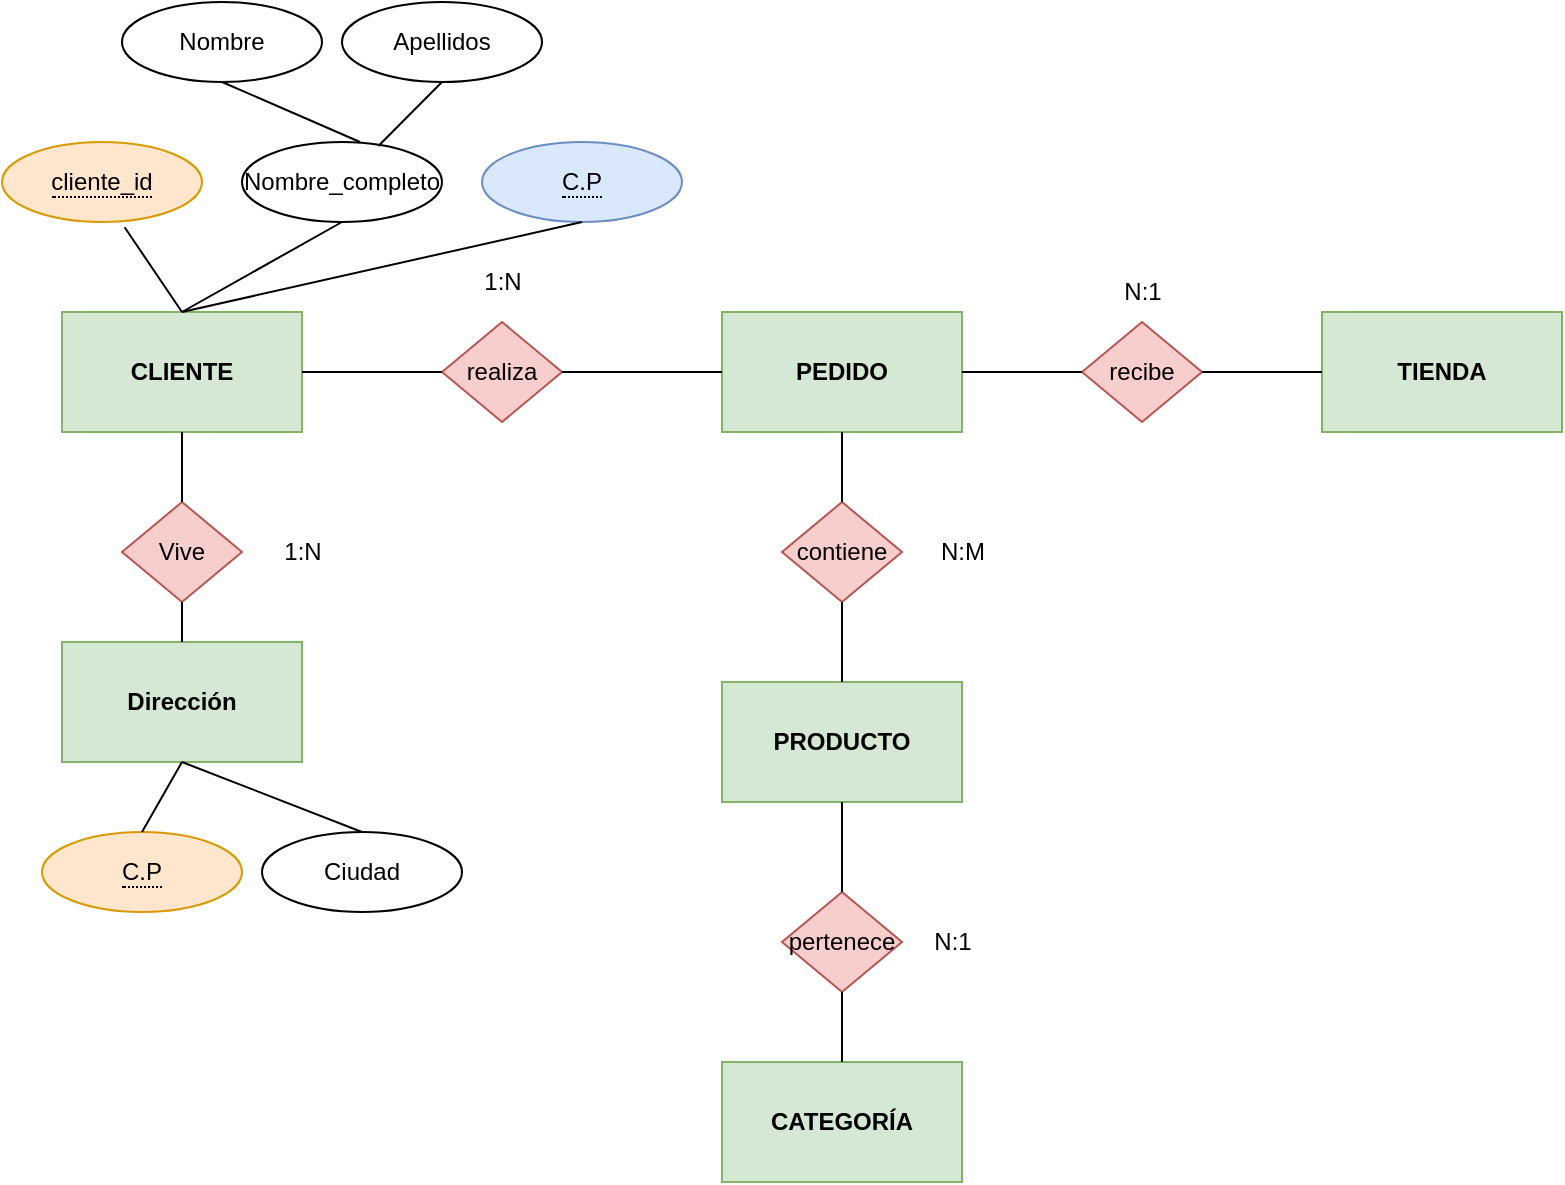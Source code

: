 <mxfile version="22.0.3" type="github">
  <diagram name="Página-1" id="FqTXyCOyq_arKu_3ZYw-">
    <mxGraphModel dx="724" dy="368" grid="1" gridSize="10" guides="1" tooltips="1" connect="1" arrows="1" fold="1" page="1" pageScale="1" pageWidth="827" pageHeight="1169" math="0" shadow="0">
      <root>
        <mxCell id="0" />
        <mxCell id="1" parent="0" />
        <mxCell id="tFy1Y8ojSwQDXsXe57pK-2" value="&lt;b&gt;CLIENTE&lt;/b&gt;" style="rounded=0;whiteSpace=wrap;html=1;fillColor=#d5e8d4;strokeColor=#82b366;" vertex="1" parent="1">
          <mxGeometry x="30" y="295" width="120" height="60" as="geometry" />
        </mxCell>
        <mxCell id="tFy1Y8ojSwQDXsXe57pK-3" value="&lt;b&gt;PRODUCTO&lt;/b&gt;" style="rounded=0;whiteSpace=wrap;html=1;fillColor=#d5e8d4;strokeColor=#82b366;" vertex="1" parent="1">
          <mxGeometry x="360" y="480" width="120" height="60" as="geometry" />
        </mxCell>
        <mxCell id="tFy1Y8ojSwQDXsXe57pK-4" value="&lt;b&gt;CATEGORÍA&lt;/b&gt;" style="rounded=0;whiteSpace=wrap;html=1;fillColor=#d5e8d4;strokeColor=#82b366;" vertex="1" parent="1">
          <mxGeometry x="360" y="670" width="120" height="60" as="geometry" />
        </mxCell>
        <mxCell id="tFy1Y8ojSwQDXsXe57pK-5" value="&lt;b&gt;PEDIDO&lt;/b&gt;" style="rounded=0;whiteSpace=wrap;html=1;fillColor=#d5e8d4;strokeColor=#82b366;" vertex="1" parent="1">
          <mxGeometry x="360" y="295" width="120" height="60" as="geometry" />
        </mxCell>
        <mxCell id="tFy1Y8ojSwQDXsXe57pK-6" value="&lt;b&gt;TIENDA&lt;/b&gt;" style="rounded=0;whiteSpace=wrap;html=1;fillColor=#d5e8d4;strokeColor=#82b366;" vertex="1" parent="1">
          <mxGeometry x="660" y="295" width="120" height="60" as="geometry" />
        </mxCell>
        <mxCell id="tFy1Y8ojSwQDXsXe57pK-7" value="realiza" style="rhombus;whiteSpace=wrap;html=1;fillColor=#f8cecc;strokeColor=#b85450;" vertex="1" parent="1">
          <mxGeometry x="220" y="300" width="60" height="50" as="geometry" />
        </mxCell>
        <mxCell id="tFy1Y8ojSwQDXsXe57pK-8" value="contiene" style="rhombus;whiteSpace=wrap;html=1;fillColor=#f8cecc;strokeColor=#b85450;" vertex="1" parent="1">
          <mxGeometry x="390" y="390" width="60" height="50" as="geometry" />
        </mxCell>
        <mxCell id="tFy1Y8ojSwQDXsXe57pK-9" value="pertenece" style="rhombus;whiteSpace=wrap;html=1;fillColor=#f8cecc;strokeColor=#b85450;" vertex="1" parent="1">
          <mxGeometry x="390" y="585" width="60" height="50" as="geometry" />
        </mxCell>
        <mxCell id="tFy1Y8ojSwQDXsXe57pK-10" value="recibe" style="rhombus;whiteSpace=wrap;html=1;fillColor=#f8cecc;strokeColor=#b85450;" vertex="1" parent="1">
          <mxGeometry x="540" y="300" width="60" height="50" as="geometry" />
        </mxCell>
        <mxCell id="tFy1Y8ojSwQDXsXe57pK-12" value="" style="endArrow=none;html=1;rounded=0;exitX=1;exitY=0.5;exitDx=0;exitDy=0;entryX=0;entryY=0.5;entryDx=0;entryDy=0;" edge="1" parent="1" source="tFy1Y8ojSwQDXsXe57pK-2" target="tFy1Y8ojSwQDXsXe57pK-7">
          <mxGeometry width="50" height="50" relative="1" as="geometry">
            <mxPoint x="170" y="320" as="sourcePoint" />
            <mxPoint x="220" y="270" as="targetPoint" />
          </mxGeometry>
        </mxCell>
        <mxCell id="tFy1Y8ojSwQDXsXe57pK-14" value="" style="endArrow=none;html=1;rounded=0;exitX=0.5;exitY=0;exitDx=0;exitDy=0;entryX=0.5;entryY=1;entryDx=0;entryDy=0;" edge="1" parent="1" source="tFy1Y8ojSwQDXsXe57pK-3" target="tFy1Y8ojSwQDXsXe57pK-8">
          <mxGeometry width="50" height="50" relative="1" as="geometry">
            <mxPoint x="310" y="460" as="sourcePoint" />
            <mxPoint x="390" y="460" as="targetPoint" />
          </mxGeometry>
        </mxCell>
        <mxCell id="tFy1Y8ojSwQDXsXe57pK-15" value="" style="endArrow=none;html=1;rounded=0;exitX=0.5;exitY=1;exitDx=0;exitDy=0;entryX=0.5;entryY=0;entryDx=0;entryDy=0;" edge="1" parent="1" source="tFy1Y8ojSwQDXsXe57pK-9" target="tFy1Y8ojSwQDXsXe57pK-4">
          <mxGeometry width="50" height="50" relative="1" as="geometry">
            <mxPoint x="480" y="640" as="sourcePoint" />
            <mxPoint x="560" y="640" as="targetPoint" />
          </mxGeometry>
        </mxCell>
        <mxCell id="tFy1Y8ojSwQDXsXe57pK-16" value="" style="endArrow=none;html=1;rounded=0;exitX=0.5;exitY=1;exitDx=0;exitDy=0;entryX=0.5;entryY=0;entryDx=0;entryDy=0;" edge="1" parent="1" source="tFy1Y8ojSwQDXsXe57pK-5" target="tFy1Y8ojSwQDXsXe57pK-8">
          <mxGeometry width="50" height="50" relative="1" as="geometry">
            <mxPoint x="480" y="400" as="sourcePoint" />
            <mxPoint x="560" y="400" as="targetPoint" />
          </mxGeometry>
        </mxCell>
        <mxCell id="tFy1Y8ojSwQDXsXe57pK-17" value="" style="endArrow=none;html=1;rounded=0;exitX=1;exitY=0.5;exitDx=0;exitDy=0;entryX=0;entryY=0.5;entryDx=0;entryDy=0;" edge="1" parent="1" source="tFy1Y8ojSwQDXsXe57pK-10" target="tFy1Y8ojSwQDXsXe57pK-6">
          <mxGeometry width="50" height="50" relative="1" as="geometry">
            <mxPoint x="590" y="370" as="sourcePoint" />
            <mxPoint x="670" y="370" as="targetPoint" />
          </mxGeometry>
        </mxCell>
        <mxCell id="tFy1Y8ojSwQDXsXe57pK-18" value="" style="endArrow=none;html=1;rounded=0;exitX=1;exitY=0.5;exitDx=0;exitDy=0;entryX=0;entryY=0.5;entryDx=0;entryDy=0;" edge="1" parent="1" source="tFy1Y8ojSwQDXsXe57pK-7" target="tFy1Y8ojSwQDXsXe57pK-5">
          <mxGeometry width="50" height="50" relative="1" as="geometry">
            <mxPoint x="260" y="414.5" as="sourcePoint" />
            <mxPoint x="340" y="414.5" as="targetPoint" />
          </mxGeometry>
        </mxCell>
        <mxCell id="tFy1Y8ojSwQDXsXe57pK-19" value="" style="endArrow=none;html=1;rounded=0;exitX=1;exitY=0.5;exitDx=0;exitDy=0;entryX=0;entryY=0.5;entryDx=0;entryDy=0;" edge="1" parent="1" source="tFy1Y8ojSwQDXsXe57pK-5" target="tFy1Y8ojSwQDXsXe57pK-10">
          <mxGeometry width="50" height="50" relative="1" as="geometry">
            <mxPoint x="510" y="370" as="sourcePoint" />
            <mxPoint x="590" y="370" as="targetPoint" />
          </mxGeometry>
        </mxCell>
        <mxCell id="tFy1Y8ojSwQDXsXe57pK-20" value="" style="endArrow=none;html=1;rounded=0;exitX=0.5;exitY=1;exitDx=0;exitDy=0;entryX=0.5;entryY=0;entryDx=0;entryDy=0;" edge="1" parent="1" source="tFy1Y8ojSwQDXsXe57pK-3" target="tFy1Y8ojSwQDXsXe57pK-9">
          <mxGeometry width="50" height="50" relative="1" as="geometry">
            <mxPoint x="440" y="560" as="sourcePoint" />
            <mxPoint x="520" y="560" as="targetPoint" />
          </mxGeometry>
        </mxCell>
        <mxCell id="tFy1Y8ojSwQDXsXe57pK-22" value="1:N" style="text;html=1;align=center;verticalAlign=middle;resizable=0;points=[];autosize=1;strokeColor=none;fillColor=none;" vertex="1" parent="1">
          <mxGeometry x="230" y="265" width="40" height="30" as="geometry" />
        </mxCell>
        <mxCell id="tFy1Y8ojSwQDXsXe57pK-23" value="N:1" style="text;html=1;align=center;verticalAlign=middle;resizable=0;points=[];autosize=1;strokeColor=none;fillColor=none;" vertex="1" parent="1">
          <mxGeometry x="550" y="270" width="40" height="30" as="geometry" />
        </mxCell>
        <mxCell id="tFy1Y8ojSwQDXsXe57pK-24" value="N:M" style="text;html=1;align=center;verticalAlign=middle;resizable=0;points=[];autosize=1;strokeColor=none;fillColor=none;" vertex="1" parent="1">
          <mxGeometry x="455" y="400" width="50" height="30" as="geometry" />
        </mxCell>
        <mxCell id="tFy1Y8ojSwQDXsXe57pK-25" value="N:1" style="text;html=1;align=center;verticalAlign=middle;resizable=0;points=[];autosize=1;strokeColor=none;fillColor=none;" vertex="1" parent="1">
          <mxGeometry x="455" y="595" width="40" height="30" as="geometry" />
        </mxCell>
        <mxCell id="tFy1Y8ojSwQDXsXe57pK-27" value="Nombre_completo" style="ellipse;whiteSpace=wrap;html=1;align=center;" vertex="1" parent="1">
          <mxGeometry x="120" y="210" width="100" height="40" as="geometry" />
        </mxCell>
        <mxCell id="tFy1Y8ojSwQDXsXe57pK-28" value="Apellidos" style="ellipse;whiteSpace=wrap;html=1;align=center;" vertex="1" parent="1">
          <mxGeometry x="170" y="140" width="100" height="40" as="geometry" />
        </mxCell>
        <mxCell id="tFy1Y8ojSwQDXsXe57pK-29" value="Nombre" style="ellipse;whiteSpace=wrap;html=1;align=center;" vertex="1" parent="1">
          <mxGeometry x="60" y="140" width="100" height="40" as="geometry" />
        </mxCell>
        <mxCell id="tFy1Y8ojSwQDXsXe57pK-31" value="" style="endArrow=none;html=1;rounded=0;exitX=0.5;exitY=0;exitDx=0;exitDy=0;entryX=0.5;entryY=1;entryDx=0;entryDy=0;" edge="1" parent="1" source="tFy1Y8ojSwQDXsXe57pK-2" target="tFy1Y8ojSwQDXsXe57pK-27">
          <mxGeometry width="50" height="50" relative="1" as="geometry">
            <mxPoint x="130" y="279.66" as="sourcePoint" />
            <mxPoint x="200" y="279.66" as="targetPoint" />
          </mxGeometry>
        </mxCell>
        <mxCell id="tFy1Y8ojSwQDXsXe57pK-32" value="" style="endArrow=none;html=1;rounded=0;exitX=0.5;exitY=0;exitDx=0;exitDy=0;entryX=0.613;entryY=1.066;entryDx=0;entryDy=0;entryPerimeter=0;" edge="1" parent="1" source="tFy1Y8ojSwQDXsXe57pK-2">
          <mxGeometry width="50" height="50" relative="1" as="geometry">
            <mxPoint x="100" y="305" as="sourcePoint" />
            <mxPoint x="61.3" y="252.64" as="targetPoint" />
          </mxGeometry>
        </mxCell>
        <mxCell id="tFy1Y8ojSwQDXsXe57pK-33" value="" style="endArrow=none;html=1;rounded=0;exitX=0.5;exitY=0;exitDx=0;exitDy=0;entryX=0.5;entryY=1;entryDx=0;entryDy=0;" edge="1" parent="1" target="tFy1Y8ojSwQDXsXe57pK-29">
          <mxGeometry width="50" height="50" relative="1" as="geometry">
            <mxPoint x="179" y="210" as="sourcePoint" />
            <mxPoint x="150" y="168" as="targetPoint" />
          </mxGeometry>
        </mxCell>
        <mxCell id="tFy1Y8ojSwQDXsXe57pK-34" value="" style="endArrow=none;html=1;rounded=0;exitX=0.682;exitY=0.049;exitDx=0;exitDy=0;entryX=0.5;entryY=1;entryDx=0;entryDy=0;exitPerimeter=0;" edge="1" parent="1" source="tFy1Y8ojSwQDXsXe57pK-27" target="tFy1Y8ojSwQDXsXe57pK-28">
          <mxGeometry width="50" height="50" relative="1" as="geometry">
            <mxPoint x="189" y="220" as="sourcePoint" />
            <mxPoint x="120" y="190" as="targetPoint" />
          </mxGeometry>
        </mxCell>
        <mxCell id="tFy1Y8ojSwQDXsXe57pK-35" value="&lt;b&gt;Dirección&lt;/b&gt;" style="rounded=0;whiteSpace=wrap;html=1;fillColor=#d5e8d4;strokeColor=#82b366;" vertex="1" parent="1">
          <mxGeometry x="30" y="460" width="120" height="60" as="geometry" />
        </mxCell>
        <mxCell id="tFy1Y8ojSwQDXsXe57pK-36" value="Vive" style="rhombus;whiteSpace=wrap;html=1;fillColor=#f8cecc;strokeColor=#b85450;" vertex="1" parent="1">
          <mxGeometry x="60" y="390" width="60" height="50" as="geometry" />
        </mxCell>
        <mxCell id="tFy1Y8ojSwQDXsXe57pK-37" value="&lt;span style=&quot;border-bottom: 1px dotted&quot;&gt;C.P&lt;/span&gt;" style="ellipse;whiteSpace=wrap;html=1;align=center;fillColor=#ffe6cc;strokeColor=#d79b00;" vertex="1" parent="1">
          <mxGeometry x="20" y="555" width="100" height="40" as="geometry" />
        </mxCell>
        <mxCell id="tFy1Y8ojSwQDXsXe57pK-38" value="Ciudad" style="ellipse;whiteSpace=wrap;html=1;align=center;" vertex="1" parent="1">
          <mxGeometry x="130" y="555" width="100" height="40" as="geometry" />
        </mxCell>
        <mxCell id="tFy1Y8ojSwQDXsXe57pK-39" value="" style="endArrow=none;html=1;rounded=0;exitX=0.5;exitY=1;exitDx=0;exitDy=0;entryX=0.5;entryY=0;entryDx=0;entryDy=0;" edge="1" parent="1" source="tFy1Y8ojSwQDXsXe57pK-35" target="tFy1Y8ojSwQDXsXe57pK-38">
          <mxGeometry width="50" height="50" relative="1" as="geometry">
            <mxPoint x="150" y="540" as="sourcePoint" />
            <mxPoint x="230" y="495" as="targetPoint" />
          </mxGeometry>
        </mxCell>
        <mxCell id="tFy1Y8ojSwQDXsXe57pK-41" value="" style="endArrow=none;html=1;rounded=0;entryX=0.5;entryY=0;entryDx=0;entryDy=0;" edge="1" parent="1" target="tFy1Y8ojSwQDXsXe57pK-37">
          <mxGeometry width="50" height="50" relative="1" as="geometry">
            <mxPoint x="90" y="520" as="sourcePoint" />
            <mxPoint x="190" y="565" as="targetPoint" />
          </mxGeometry>
        </mxCell>
        <mxCell id="tFy1Y8ojSwQDXsXe57pK-42" value="" style="endArrow=none;html=1;rounded=0;exitX=0.5;exitY=1;exitDx=0;exitDy=0;entryX=0.5;entryY=0;entryDx=0;entryDy=0;" edge="1" parent="1" source="tFy1Y8ojSwQDXsXe57pK-2" target="tFy1Y8ojSwQDXsXe57pK-36">
          <mxGeometry width="50" height="50" relative="1" as="geometry">
            <mxPoint x="160" y="335" as="sourcePoint" />
            <mxPoint x="230" y="335" as="targetPoint" />
          </mxGeometry>
        </mxCell>
        <mxCell id="tFy1Y8ojSwQDXsXe57pK-43" value="" style="endArrow=none;html=1;rounded=0;exitX=0.5;exitY=1;exitDx=0;exitDy=0;entryX=0.5;entryY=0;entryDx=0;entryDy=0;" edge="1" parent="1" source="tFy1Y8ojSwQDXsXe57pK-36" target="tFy1Y8ojSwQDXsXe57pK-35">
          <mxGeometry width="50" height="50" relative="1" as="geometry">
            <mxPoint x="100" y="365" as="sourcePoint" />
            <mxPoint x="100" y="400" as="targetPoint" />
          </mxGeometry>
        </mxCell>
        <mxCell id="tFy1Y8ojSwQDXsXe57pK-44" value="1:N" style="text;html=1;align=center;verticalAlign=middle;resizable=0;points=[];autosize=1;strokeColor=none;fillColor=none;" vertex="1" parent="1">
          <mxGeometry x="130" y="400" width="40" height="30" as="geometry" />
        </mxCell>
        <mxCell id="tFy1Y8ojSwQDXsXe57pK-45" value="&lt;span style=&quot;border-bottom: 1px dotted&quot;&gt;C.P&lt;/span&gt;" style="ellipse;whiteSpace=wrap;html=1;align=center;fillColor=#dae8fc;strokeColor=#6c8ebf;" vertex="1" parent="1">
          <mxGeometry x="240" y="210" width="100" height="40" as="geometry" />
        </mxCell>
        <mxCell id="tFy1Y8ojSwQDXsXe57pK-46" value="" style="endArrow=none;html=1;rounded=0;exitX=0.5;exitY=0;exitDx=0;exitDy=0;entryX=0.5;entryY=1;entryDx=0;entryDy=0;" edge="1" parent="1" source="tFy1Y8ojSwQDXsXe57pK-2" target="tFy1Y8ojSwQDXsXe57pK-45">
          <mxGeometry relative="1" as="geometry">
            <mxPoint x="160" y="270" as="sourcePoint" />
            <mxPoint x="320" y="270" as="targetPoint" />
          </mxGeometry>
        </mxCell>
        <mxCell id="tFy1Y8ojSwQDXsXe57pK-50" value="&lt;span style=&quot;border-bottom: 1px dotted&quot;&gt;cliente_id&lt;/span&gt;" style="ellipse;whiteSpace=wrap;html=1;align=center;fillColor=#ffe6cc;strokeColor=#d79b00;" vertex="1" parent="1">
          <mxGeometry y="210" width="100" height="40" as="geometry" />
        </mxCell>
      </root>
    </mxGraphModel>
  </diagram>
</mxfile>
